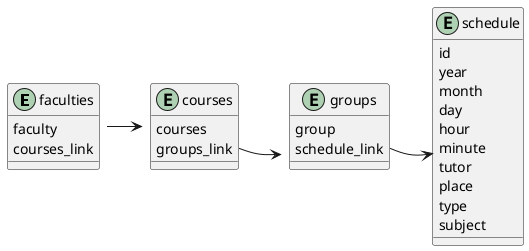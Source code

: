 @startuml sheets

entity faculties{
    faculty
    courses_link
}

entity courses {
    courses
    groups_link
}

entity groups{
    group
        schedule_link
    }

    entity schedule{
        id
        year
        month
        day
        hour
        minute
        tutor
        place
        type
        subject
    }

    faculties::course_link -> courses
    courses::groups_link -> groups
    groups::schedule_link -> schedule

    @enduml